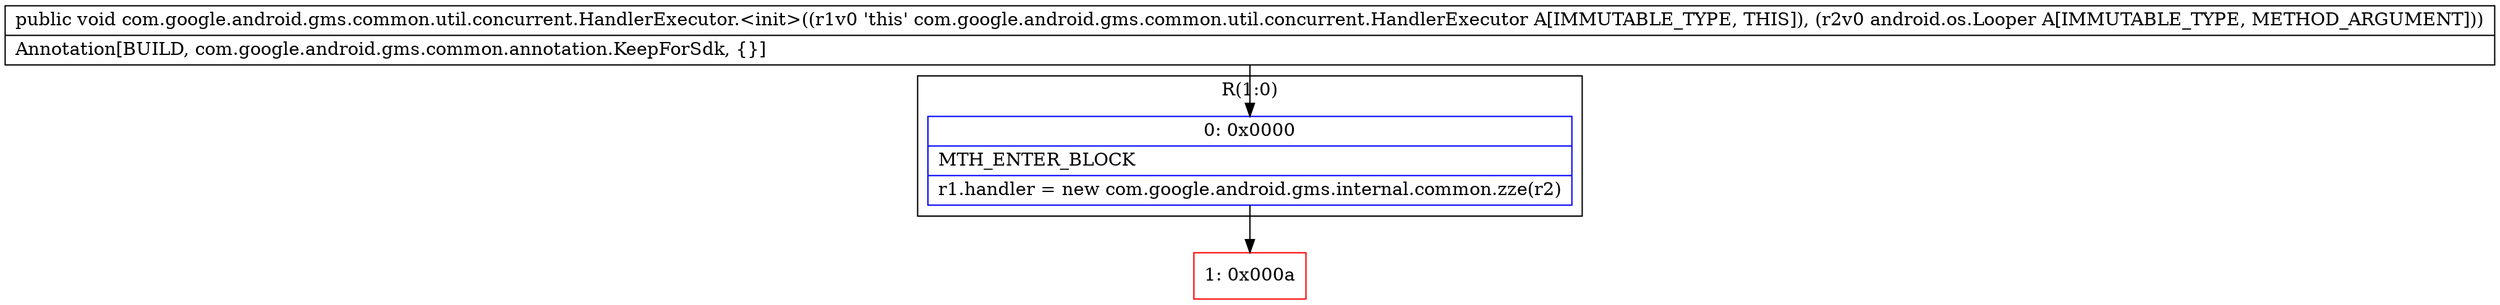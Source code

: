 digraph "CFG forcom.google.android.gms.common.util.concurrent.HandlerExecutor.\<init\>(Landroid\/os\/Looper;)V" {
subgraph cluster_Region_1547015028 {
label = "R(1:0)";
node [shape=record,color=blue];
Node_0 [shape=record,label="{0\:\ 0x0000|MTH_ENTER_BLOCK\l|r1.handler = new com.google.android.gms.internal.common.zze(r2)\l}"];
}
Node_1 [shape=record,color=red,label="{1\:\ 0x000a}"];
MethodNode[shape=record,label="{public void com.google.android.gms.common.util.concurrent.HandlerExecutor.\<init\>((r1v0 'this' com.google.android.gms.common.util.concurrent.HandlerExecutor A[IMMUTABLE_TYPE, THIS]), (r2v0 android.os.Looper A[IMMUTABLE_TYPE, METHOD_ARGUMENT]))  | Annotation[BUILD, com.google.android.gms.common.annotation.KeepForSdk, \{\}]\l}"];
MethodNode -> Node_0;
Node_0 -> Node_1;
}

